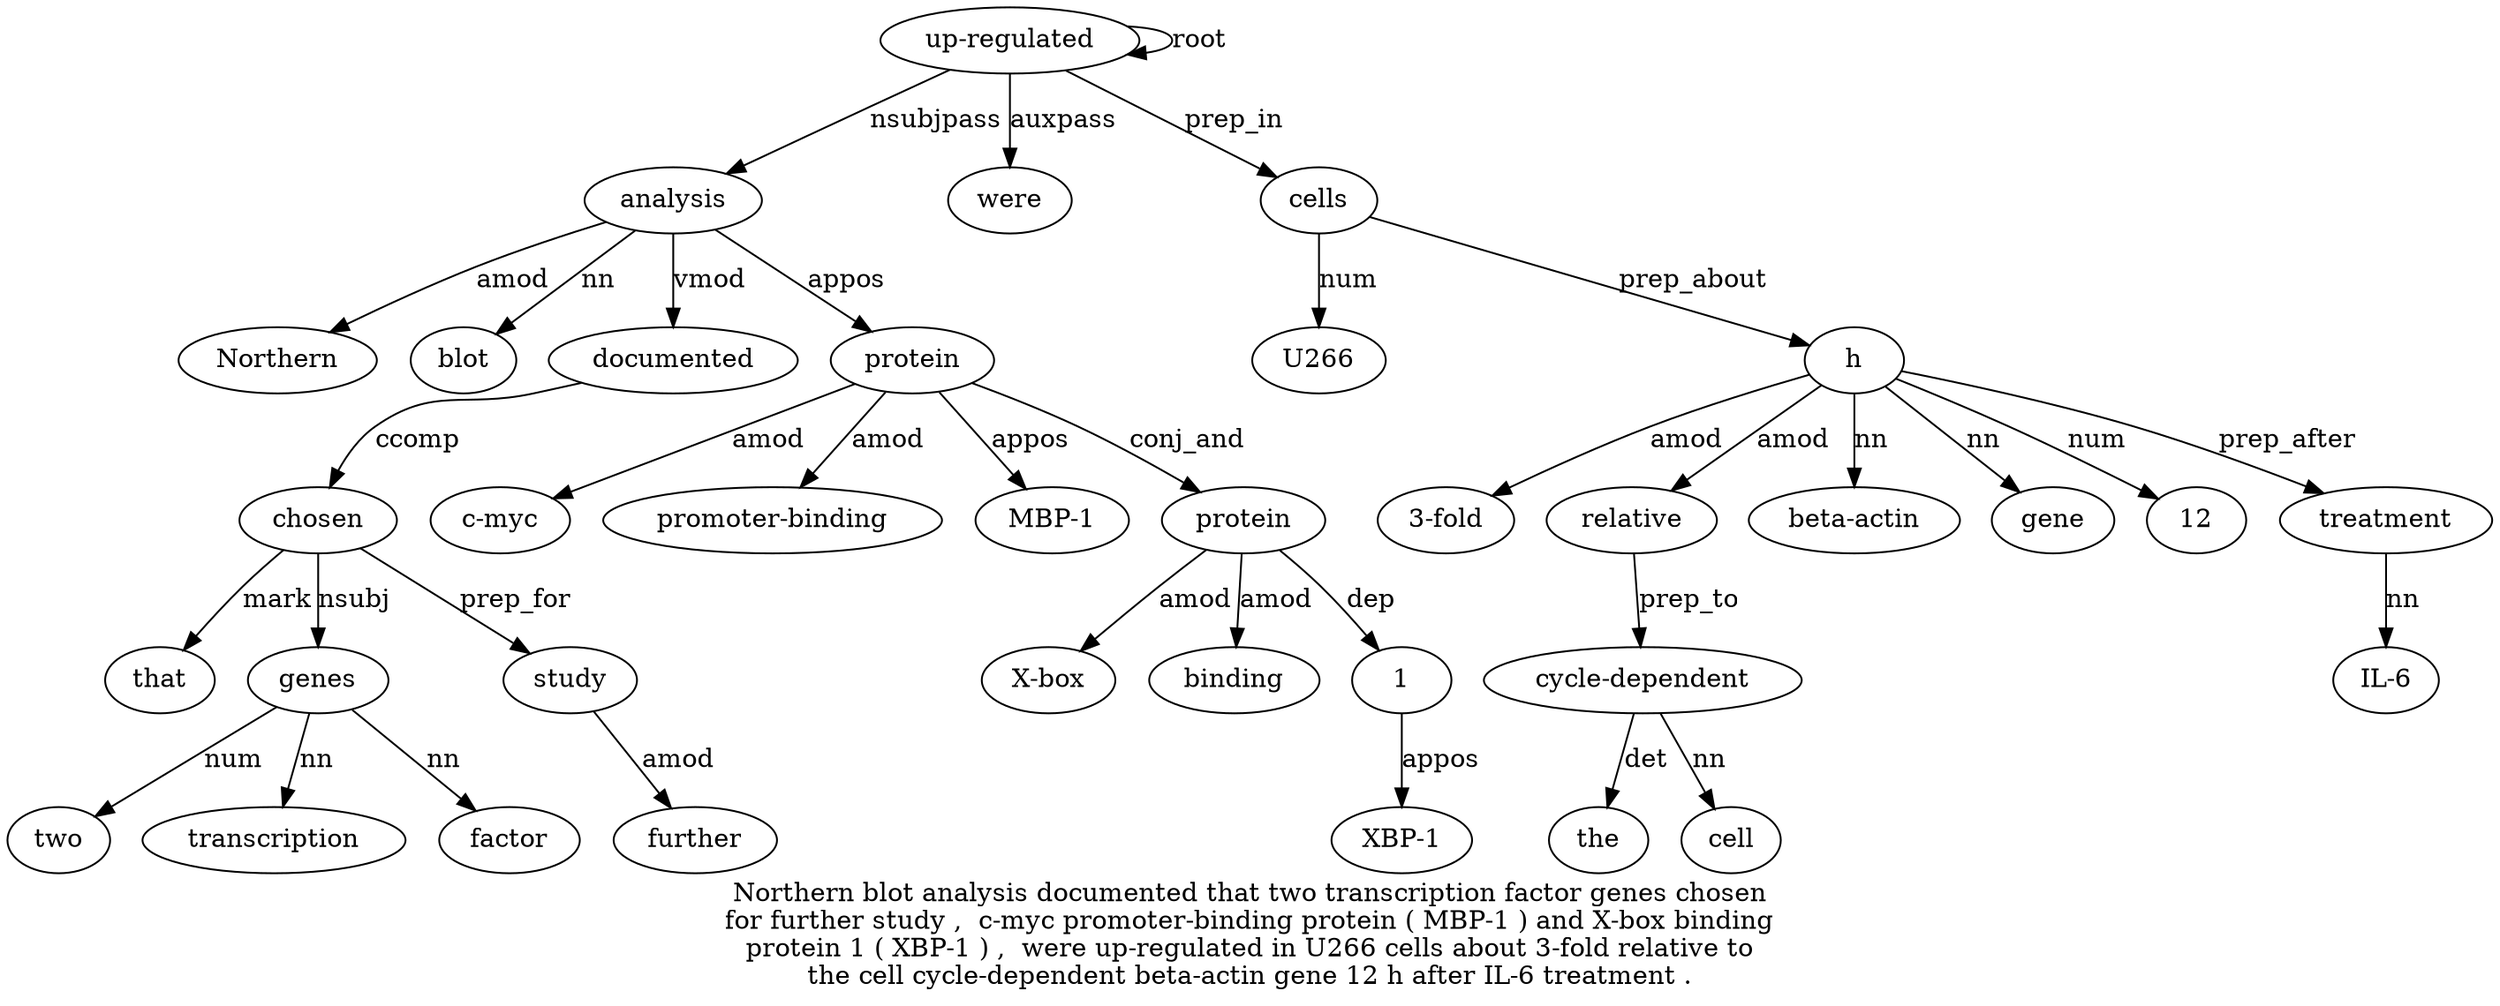 digraph "Northern blot analysis documented that two transcription factor genes chosen for further study ,  c-myc promoter-binding protein ( MBP-1 ) and X-box binding protein 1 ( XBP-1 ) ,  were up-regulated in U266 cells about 3-fold relative to the cell cycle-dependent beta-actin gene 12 h after IL-6 treatment ." {
label="Northern blot analysis documented that two transcription factor genes chosen
for further study ,  c-myc promoter-binding protein ( MBP-1 ) and X-box binding
protein 1 ( XBP-1 ) ,  were up-regulated in U266 cells about 3-fold relative to
the cell cycle-dependent beta-actin gene 12 h after IL-6 treatment .";
analysis3 [style=filled, fillcolor=white, label=analysis];
Northern1 [style=filled, fillcolor=white, label=Northern];
analysis3 -> Northern1  [label=amod];
blot2 [style=filled, fillcolor=white, label=blot];
analysis3 -> blot2  [label=nn];
"up-regulated31" [style=filled, fillcolor=white, label="up-regulated"];
"up-regulated31" -> analysis3  [label=nsubjpass];
documented4 [style=filled, fillcolor=white, label=documented];
analysis3 -> documented4  [label=vmod];
chosen10 [style=filled, fillcolor=white, label=chosen];
that5 [style=filled, fillcolor=white, label=that];
chosen10 -> that5  [label=mark];
genes9 [style=filled, fillcolor=white, label=genes];
two6 [style=filled, fillcolor=white, label=two];
genes9 -> two6  [label=num];
transcription7 [style=filled, fillcolor=white, label=transcription];
genes9 -> transcription7  [label=nn];
factor8 [style=filled, fillcolor=white, label=factor];
genes9 -> factor8  [label=nn];
chosen10 -> genes9  [label=nsubj];
documented4 -> chosen10  [label=ccomp];
study13 [style=filled, fillcolor=white, label=study];
further12 [style=filled, fillcolor=white, label=further];
study13 -> further12  [label=amod];
chosen10 -> study13  [label=prep_for];
protein17 [style=filled, fillcolor=white, label=protein];
"c-myc15" [style=filled, fillcolor=white, label="c-myc"];
protein17 -> "c-myc15"  [label=amod];
"promoter-binding16" [style=filled, fillcolor=white, label="promoter-binding"];
protein17 -> "promoter-binding16"  [label=amod];
analysis3 -> protein17  [label=appos];
"MBP-19" [style=filled, fillcolor=white, label="MBP-1"];
protein17 -> "MBP-19"  [label=appos];
protein24 [style=filled, fillcolor=white, label=protein];
"X-box22" [style=filled, fillcolor=white, label="X-box"];
protein24 -> "X-box22"  [label=amod];
binding23 [style=filled, fillcolor=white, label=binding];
protein24 -> binding23  [label=amod];
protein17 -> protein24  [label=conj_and];
125 [style=filled, fillcolor=white, label=1];
protein24 -> 125  [label=dep];
"XBP-127" [style=filled, fillcolor=white, label="XBP-1"];
125 -> "XBP-127"  [label=appos];
were30 [style=filled, fillcolor=white, label=were];
"up-regulated31" -> were30  [label=auxpass];
"up-regulated31" -> "up-regulated31"  [label=root];
cells34 [style=filled, fillcolor=white, label=cells];
U26633 [style=filled, fillcolor=white, label=U266];
cells34 -> U26633  [label=num];
"up-regulated31" -> cells34  [label=prep_in];
h45 [style=filled, fillcolor=white, label=h];
"3-fold6" [style=filled, fillcolor=white, label="3-fold"];
h45 -> "3-fold6"  [label=amod];
relative37 [style=filled, fillcolor=white, label=relative];
h45 -> relative37  [label=amod];
"cycle-dependent41" [style=filled, fillcolor=white, label="cycle-dependent"];
the39 [style=filled, fillcolor=white, label=the];
"cycle-dependent41" -> the39  [label=det];
cell40 [style=filled, fillcolor=white, label=cell];
"cycle-dependent41" -> cell40  [label=nn];
relative37 -> "cycle-dependent41"  [label=prep_to];
"beta-actin42" [style=filled, fillcolor=white, label="beta-actin"];
h45 -> "beta-actin42"  [label=nn];
gene43 [style=filled, fillcolor=white, label=gene];
h45 -> gene43  [label=nn];
1244 [style=filled, fillcolor=white, label=12];
h45 -> 1244  [label=num];
cells34 -> h45  [label=prep_about];
treatment48 [style=filled, fillcolor=white, label=treatment];
"IL-647" [style=filled, fillcolor=white, label="IL-6"];
treatment48 -> "IL-647"  [label=nn];
h45 -> treatment48  [label=prep_after];
}
